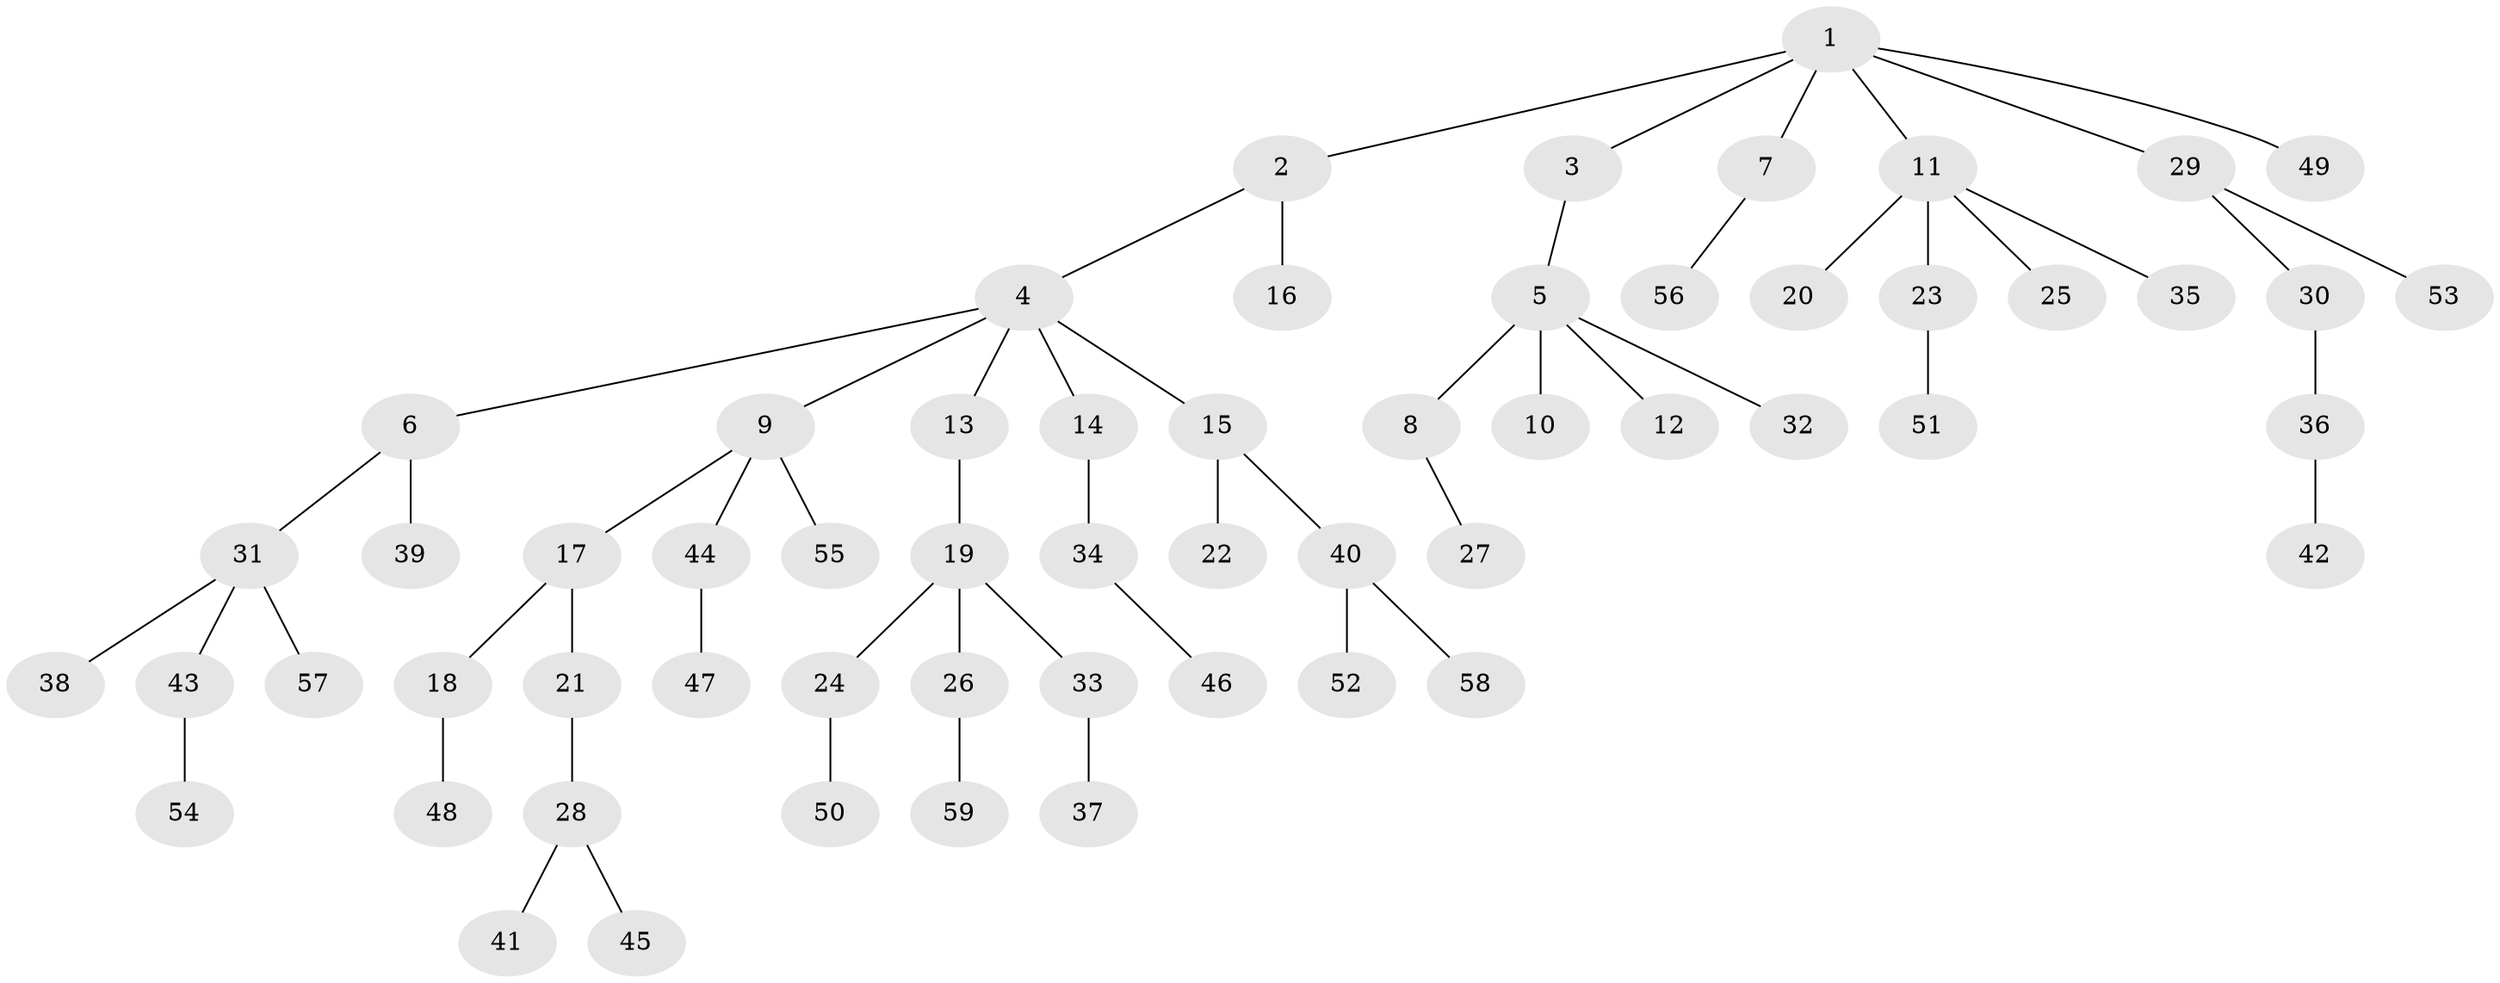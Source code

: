 // Generated by graph-tools (version 1.1) at 2025/15/03/09/25 04:15:23]
// undirected, 59 vertices, 58 edges
graph export_dot {
graph [start="1"]
  node [color=gray90,style=filled];
  1;
  2;
  3;
  4;
  5;
  6;
  7;
  8;
  9;
  10;
  11;
  12;
  13;
  14;
  15;
  16;
  17;
  18;
  19;
  20;
  21;
  22;
  23;
  24;
  25;
  26;
  27;
  28;
  29;
  30;
  31;
  32;
  33;
  34;
  35;
  36;
  37;
  38;
  39;
  40;
  41;
  42;
  43;
  44;
  45;
  46;
  47;
  48;
  49;
  50;
  51;
  52;
  53;
  54;
  55;
  56;
  57;
  58;
  59;
  1 -- 2;
  1 -- 3;
  1 -- 7;
  1 -- 11;
  1 -- 29;
  1 -- 49;
  2 -- 4;
  2 -- 16;
  3 -- 5;
  4 -- 6;
  4 -- 9;
  4 -- 13;
  4 -- 14;
  4 -- 15;
  5 -- 8;
  5 -- 10;
  5 -- 12;
  5 -- 32;
  6 -- 31;
  6 -- 39;
  7 -- 56;
  8 -- 27;
  9 -- 17;
  9 -- 44;
  9 -- 55;
  11 -- 20;
  11 -- 23;
  11 -- 25;
  11 -- 35;
  13 -- 19;
  14 -- 34;
  15 -- 22;
  15 -- 40;
  17 -- 18;
  17 -- 21;
  18 -- 48;
  19 -- 24;
  19 -- 26;
  19 -- 33;
  21 -- 28;
  23 -- 51;
  24 -- 50;
  26 -- 59;
  28 -- 41;
  28 -- 45;
  29 -- 30;
  29 -- 53;
  30 -- 36;
  31 -- 38;
  31 -- 43;
  31 -- 57;
  33 -- 37;
  34 -- 46;
  36 -- 42;
  40 -- 52;
  40 -- 58;
  43 -- 54;
  44 -- 47;
}
